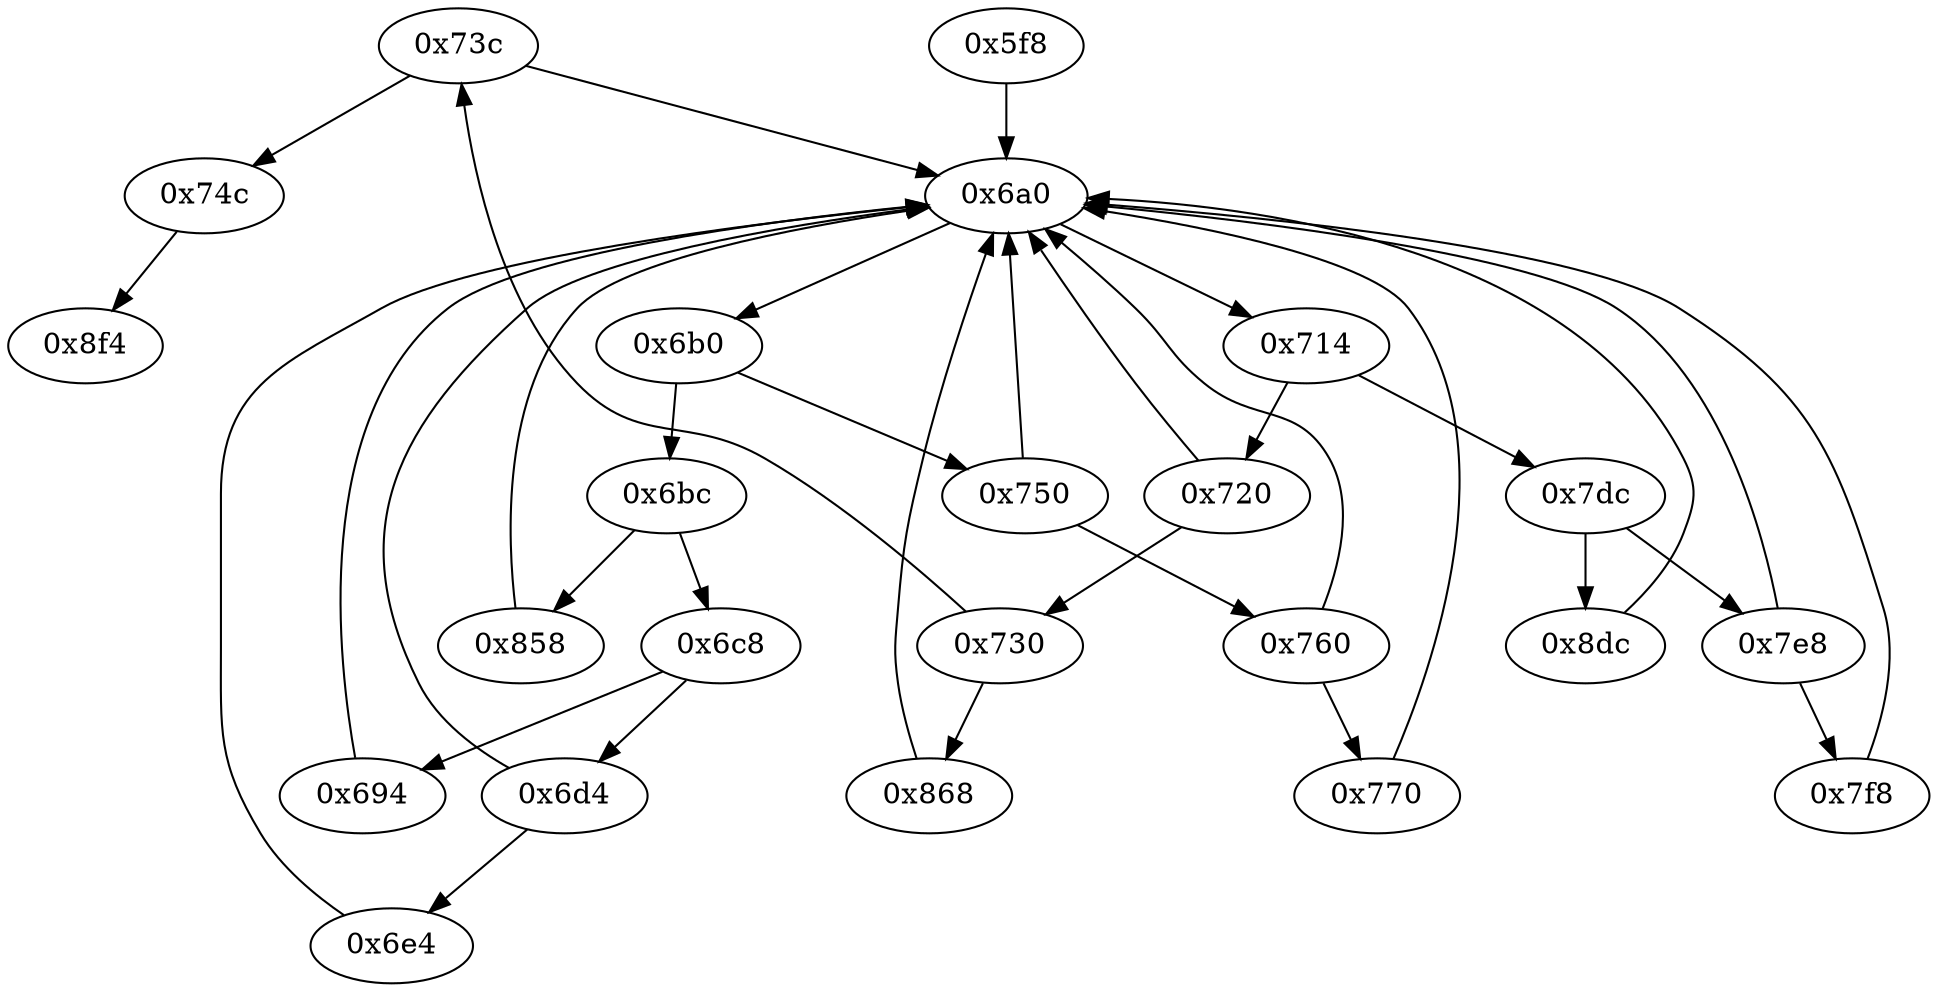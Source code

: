 strict digraph "" {
	"0x8f4"	 [opcode="[u'mov', u'sub', u'pop']"];
	"0x6a0"	 [opcode="[u'mov', u'ldr', u'cmp', u'b']"];
	"0x714"	 [opcode="[u'ldr', u'cmp', u'b']"];
	"0x6a0" -> "0x714";
	"0x6b0"	 [opcode="[u'ldr', u'cmp', u'b']"];
	"0x6a0" -> "0x6b0";
	"0x6e4"	 [opcode="[u'ldrb', u'ldrb', u'eor', u'tst', u'mov', u'mov', u'cmp', u'mov', u'mov', u'cmp', u'mov', u'b']"];
	"0x6e4" -> "0x6a0";
	"0x868"	 [opcode="[u'ldr', u'ldr', u'ldr', u'ldrb', u'cmp', u'mov', u'mov', u'strb', u'ldr', u'ldr', u'sub', u'mul', u'mvn', u'ldr', u'ldr', u'orr', \
u'mov', u'cmn', u'mov', u'cmp', u'mov', u'mov', u'mov', u'cmn', u'mov', u'mov', u'teq', u'mov', u'b']"];
	"0x868" -> "0x6a0";
	"0x7dc"	 [opcode="[u'ldr', u'cmp', u'b']"];
	"0x714" -> "0x7dc";
	"0x720"	 [opcode="[u'ldr', u'cmp', u'mov', u'b']"];
	"0x714" -> "0x720";
	"0x6c8"	 [opcode="[u'ldr', u'cmp', u'b']"];
	"0x694"	 [opcode="[u'ldr', u'bl', u'mov']"];
	"0x6c8" -> "0x694";
	"0x6d4"	 [opcode="[u'ldr', u'cmp', u'mov', u'b']"];
	"0x6c8" -> "0x6d4";
	"0x74c"	 [opcode="[u'b']"];
	"0x74c" -> "0x8f4";
	"0x730"	 [opcode="[u'ldr', u'cmp', u'b']"];
	"0x730" -> "0x868";
	"0x73c"	 [opcode="[u'ldr', u'cmp', u'mov', u'b']"];
	"0x730" -> "0x73c";
	"0x770"	 [opcode="[u'ldr', u'bl', u'ldr', u'mov', u'ldr', u'ldr', u'add', u'sub', u'sub', u'mul', u'eor', u'and', u'ldr', u'mov', u'mov', u'ldr', \
u'ldr', u'cmp', u'mov', u'teq', u'mov', u'mov', u'cmp', u'mov', u'cmp', u'mov', u'b']"];
	"0x770" -> "0x6a0";
	"0x8dc"	 [opcode="[u'ldrb', u'ldr', u'ldr', u'cmp', u'mov', u'b']"];
	"0x7dc" -> "0x8dc";
	"0x7e8"	 [opcode="[u'ldr', u'cmp', u'mov', u'b']"];
	"0x7dc" -> "0x7e8";
	"0x6bc"	 [opcode="[u'ldr', u'cmp', u'b']"];
	"0x6bc" -> "0x6c8";
	"0x858"	 [opcode="[u'ldr', u'bl', u'mov', u'b']"];
	"0x6bc" -> "0x858";
	"0x694" -> "0x6a0";
	"0x8dc" -> "0x6a0";
	"0x6d4" -> "0x6a0";
	"0x6d4" -> "0x6e4";
	"0x7f8"	 [opcode="[u'ldr', u'ldr', u'ldr', u'sub', u'sub', u'add', u'mul', u'mvn', u'ldr', u'orr', u'mov', u'cmn', u'mov', u'ldr', u'cmp', u'mov', \
u'mov', u'mov', u'cmn', u'mov', u'mov', u'teq', u'mov', u'b']"];
	"0x7f8" -> "0x6a0";
	"0x7e8" -> "0x6a0";
	"0x7e8" -> "0x7f8";
	"0x858" -> "0x6a0";
	"0x760"	 [opcode="[u'ldr', u'cmp', u'mov', u'b']"];
	"0x760" -> "0x6a0";
	"0x760" -> "0x770";
	"0x720" -> "0x6a0";
	"0x720" -> "0x730";
	"0x6b0" -> "0x6bc";
	"0x750"	 [opcode="[u'ldr', u'cmp', u'mov', u'b']"];
	"0x6b0" -> "0x750";
	"0x750" -> "0x6a0";
	"0x750" -> "0x760";
	"0x73c" -> "0x6a0";
	"0x73c" -> "0x74c";
	"0x5f8"	 [opcode="[u'push', u'add', u'sub', u'ldr', u'str', u'mvn', u'ldr', u'ldr', u'sub', u'sub', u'add', u'mul', u'mov', u'eor', u'tst', u'ldr', \
u'mov', u'mov', u'strb', u'ldr', u'cmp', u'mov', u'strb', u'ldr', u'ldr', u'ldr', u'ldr', u'ldr', u'ldr', u'ldr', u'add', u'str', \
u'ldr', u'add', u'str', u'ldr', u'add', u'str', u'b']"];
	"0x5f8" -> "0x6a0";
}
